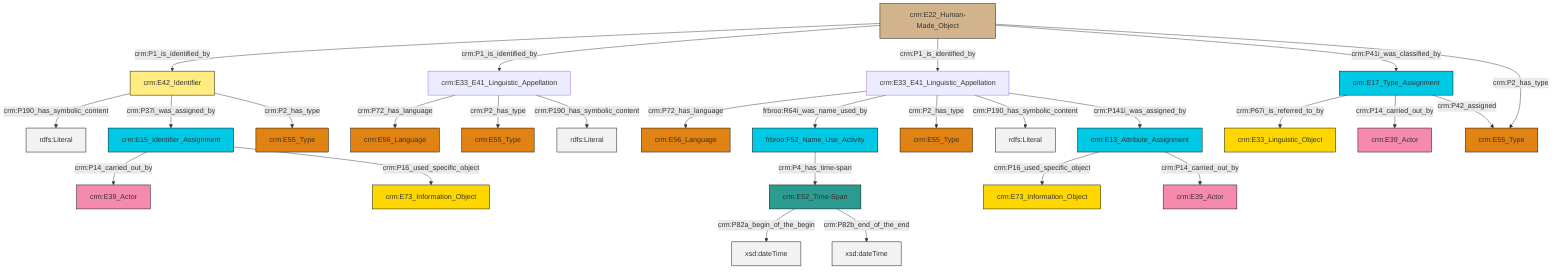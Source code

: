 graph TD
classDef Literal fill:#f2f2f2,stroke:#000000;
classDef CRM_Entity fill:#FFFFFF,stroke:#000000;
classDef Temporal_Entity fill:#00C9E6, stroke:#000000;
classDef Type fill:#E18312, stroke:#000000;
classDef Time-Span fill:#2C9C91, stroke:#000000;
classDef Appellation fill:#FFEB7F, stroke:#000000;
classDef Place fill:#008836, stroke:#000000;
classDef Persistent_Item fill:#B266B2, stroke:#000000;
classDef Conceptual_Object fill:#FFD700, stroke:#000000;
classDef Physical_Thing fill:#D2B48C, stroke:#000000;
classDef Actor fill:#f58aad, stroke:#000000;
classDef PC_Classes fill:#4ce600, stroke:#000000;
classDef Multi fill:#cccccc,stroke:#000000;

2["crm:E13_Attribute_Assignment"]:::Temporal_Entity -->|crm:P16_used_specific_object| 3["crm:E73_Information_Object"]:::Conceptual_Object
4["crm:E42_Identifier"]:::Appellation -->|crm:P190_has_symbolic_content| 5[rdfs:Literal]:::Literal
6["crm:E33_E41_Linguistic_Appellation"]:::Default -->|crm:P72_has_language| 7["crm:E56_Language"]:::Type
8["crm:E15_Identifier_Assignment"]:::Temporal_Entity -->|crm:P14_carried_out_by| 9["crm:E39_Actor"]:::Actor
13["crm:E33_E41_Linguistic_Appellation"]:::Default -->|crm:P72_has_language| 14["crm:E56_Language"]:::Type
6["crm:E33_E41_Linguistic_Appellation"]:::Default -->|frbroo:R64i_was_name_used_by| 15["frbroo:F52_Name_Use_Activity"]:::Temporal_Entity
17["crm:E17_Type_Assignment"]:::Temporal_Entity -->|crm:P67i_is_referred_to_by| 18["crm:E33_Linguistic_Object"]:::Conceptual_Object
17["crm:E17_Type_Assignment"]:::Temporal_Entity -->|crm:P14_carried_out_by| 20["crm:E39_Actor"]:::Actor
21["crm:E22_Human-Made_Object"]:::Physical_Thing -->|crm:P1_is_identified_by| 4["crm:E42_Identifier"]:::Appellation
8["crm:E15_Identifier_Assignment"]:::Temporal_Entity -->|crm:P16_used_specific_object| 0["crm:E73_Information_Object"]:::Conceptual_Object
21["crm:E22_Human-Made_Object"]:::Physical_Thing -->|crm:P1_is_identified_by| 13["crm:E33_E41_Linguistic_Appellation"]:::Default
6["crm:E33_E41_Linguistic_Appellation"]:::Default -->|crm:P2_has_type| 29["crm:E55_Type"]:::Type
6["crm:E33_E41_Linguistic_Appellation"]:::Default -->|crm:P190_has_symbolic_content| 32[rdfs:Literal]:::Literal
21["crm:E22_Human-Made_Object"]:::Physical_Thing -->|crm:P1_is_identified_by| 6["crm:E33_E41_Linguistic_Appellation"]:::Default
2["crm:E13_Attribute_Assignment"]:::Temporal_Entity -->|crm:P14_carried_out_by| 33["crm:E39_Actor"]:::Actor
17["crm:E17_Type_Assignment"]:::Temporal_Entity -->|crm:P42_assigned| 35["crm:E55_Type"]:::Type
15["frbroo:F52_Name_Use_Activity"]:::Temporal_Entity -->|crm:P4_has_time-span| 30["crm:E52_Time-Span"]:::Time-Span
4["crm:E42_Identifier"]:::Appellation -->|crm:P37i_was_assigned_by| 8["crm:E15_Identifier_Assignment"]:::Temporal_Entity
30["crm:E52_Time-Span"]:::Time-Span -->|crm:P82a_begin_of_the_begin| 40[xsd:dateTime]:::Literal
4["crm:E42_Identifier"]:::Appellation -->|crm:P2_has_type| 10["crm:E55_Type"]:::Type
30["crm:E52_Time-Span"]:::Time-Span -->|crm:P82b_end_of_the_end| 43[xsd:dateTime]:::Literal
13["crm:E33_E41_Linguistic_Appellation"]:::Default -->|crm:P2_has_type| 25["crm:E55_Type"]:::Type
21["crm:E22_Human-Made_Object"]:::Physical_Thing -->|crm:P41i_was_classified_by| 17["crm:E17_Type_Assignment"]:::Temporal_Entity
6["crm:E33_E41_Linguistic_Appellation"]:::Default -->|crm:P141i_was_assigned_by| 2["crm:E13_Attribute_Assignment"]:::Temporal_Entity
13["crm:E33_E41_Linguistic_Appellation"]:::Default -->|crm:P190_has_symbolic_content| 46[rdfs:Literal]:::Literal
21["crm:E22_Human-Made_Object"]:::Physical_Thing -->|crm:P2_has_type| 35["crm:E55_Type"]:::Type